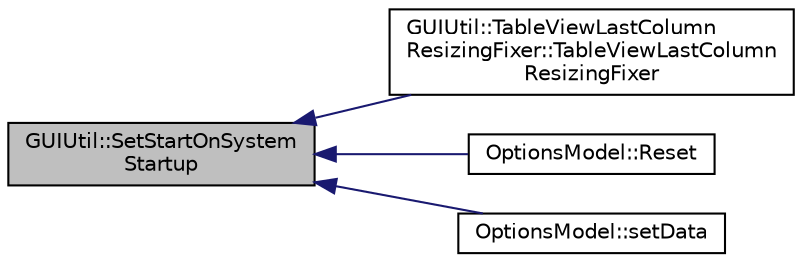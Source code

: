 digraph "GUIUtil::SetStartOnSystemStartup"
{
  edge [fontname="Helvetica",fontsize="10",labelfontname="Helvetica",labelfontsize="10"];
  node [fontname="Helvetica",fontsize="10",shape=record];
  rankdir="LR";
  Node283 [label="GUIUtil::SetStartOnSystem\lStartup",height=0.2,width=0.4,color="black", fillcolor="grey75", style="filled", fontcolor="black"];
  Node283 -> Node284 [dir="back",color="midnightblue",fontsize="10",style="solid",fontname="Helvetica"];
  Node284 [label="GUIUtil::TableViewLastColumn\lResizingFixer::TableViewLastColumn\lResizingFixer",height=0.2,width=0.4,color="black", fillcolor="white", style="filled",URL="$dc/df3/class_g_u_i_util_1_1_table_view_last_column_resizing_fixer.html#a25687ab7a88da518b48d7355dc9aa22d",tooltip="Initializes all internal variables and prepares the the resize modes of the last 2 columns of the tab..."];
  Node283 -> Node285 [dir="back",color="midnightblue",fontsize="10",style="solid",fontname="Helvetica"];
  Node285 [label="OptionsModel::Reset",height=0.2,width=0.4,color="black", fillcolor="white", style="filled",URL="$da/d1f/class_options_model.html#ab952b1946cf3a4c76706ec796a3e629b"];
  Node283 -> Node286 [dir="back",color="midnightblue",fontsize="10",style="solid",fontname="Helvetica"];
  Node286 [label="OptionsModel::setData",height=0.2,width=0.4,color="black", fillcolor="white", style="filled",URL="$da/d1f/class_options_model.html#a3102b457f4d46efac8ecb03b3d536b62"];
}
